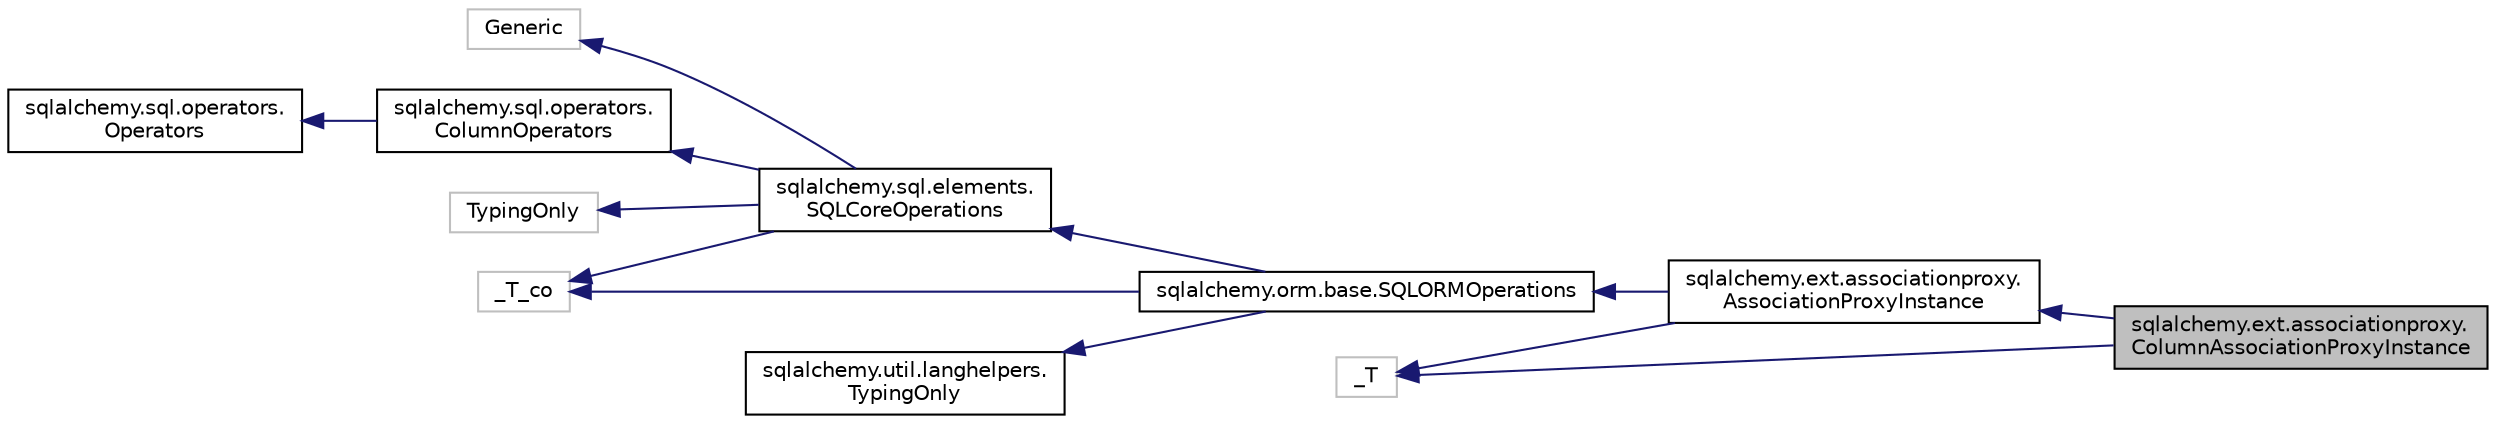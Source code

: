 digraph "sqlalchemy.ext.associationproxy.ColumnAssociationProxyInstance"
{
 // LATEX_PDF_SIZE
  edge [fontname="Helvetica",fontsize="10",labelfontname="Helvetica",labelfontsize="10"];
  node [fontname="Helvetica",fontsize="10",shape=record];
  rankdir="LR";
  Node1 [label="sqlalchemy.ext.associationproxy.\lColumnAssociationProxyInstance",height=0.2,width=0.4,color="black", fillcolor="grey75", style="filled", fontcolor="black",tooltip=" "];
  Node2 -> Node1 [dir="back",color="midnightblue",fontsize="10",style="solid",fontname="Helvetica"];
  Node2 [label="sqlalchemy.ext.associationproxy.\lAssociationProxyInstance",height=0.2,width=0.4,color="black", fillcolor="white", style="filled",URL="$classsqlalchemy_1_1ext_1_1associationproxy_1_1AssociationProxyInstance.html",tooltip=" "];
  Node3 -> Node2 [dir="back",color="midnightblue",fontsize="10",style="solid",fontname="Helvetica"];
  Node3 [label="sqlalchemy.orm.base.SQLORMOperations",height=0.2,width=0.4,color="black", fillcolor="white", style="filled",URL="$classsqlalchemy_1_1orm_1_1base_1_1SQLORMOperations.html",tooltip=" "];
  Node4 -> Node3 [dir="back",color="midnightblue",fontsize="10",style="solid",fontname="Helvetica"];
  Node4 [label="sqlalchemy.sql.elements.\lSQLCoreOperations",height=0.2,width=0.4,color="black", fillcolor="white", style="filled",URL="$classsqlalchemy_1_1sql_1_1elements_1_1SQLCoreOperations.html",tooltip=" "];
  Node5 -> Node4 [dir="back",color="midnightblue",fontsize="10",style="solid",fontname="Helvetica"];
  Node5 [label="Generic",height=0.2,width=0.4,color="grey75", fillcolor="white", style="filled",tooltip=" "];
  Node6 -> Node4 [dir="back",color="midnightblue",fontsize="10",style="solid",fontname="Helvetica"];
  Node6 [label="_T_co",height=0.2,width=0.4,color="grey75", fillcolor="white", style="filled",tooltip=" "];
  Node7 -> Node4 [dir="back",color="midnightblue",fontsize="10",style="solid",fontname="Helvetica"];
  Node7 [label="sqlalchemy.sql.operators.\lColumnOperators",height=0.2,width=0.4,color="black", fillcolor="white", style="filled",URL="$classsqlalchemy_1_1sql_1_1operators_1_1ColumnOperators.html",tooltip=" "];
  Node8 -> Node7 [dir="back",color="midnightblue",fontsize="10",style="solid",fontname="Helvetica"];
  Node8 [label="sqlalchemy.sql.operators.\lOperators",height=0.2,width=0.4,color="black", fillcolor="white", style="filled",URL="$classsqlalchemy_1_1sql_1_1operators_1_1Operators.html",tooltip=" "];
  Node9 -> Node4 [dir="back",color="midnightblue",fontsize="10",style="solid",fontname="Helvetica"];
  Node9 [label="TypingOnly",height=0.2,width=0.4,color="grey75", fillcolor="white", style="filled",tooltip=" "];
  Node6 -> Node3 [dir="back",color="midnightblue",fontsize="10",style="solid",fontname="Helvetica"];
  Node10 -> Node3 [dir="back",color="midnightblue",fontsize="10",style="solid",fontname="Helvetica"];
  Node10 [label="sqlalchemy.util.langhelpers.\lTypingOnly",height=0.2,width=0.4,color="black", fillcolor="white", style="filled",URL="$classsqlalchemy_1_1util_1_1langhelpers_1_1TypingOnly.html",tooltip=" "];
  Node11 -> Node2 [dir="back",color="midnightblue",fontsize="10",style="solid",fontname="Helvetica"];
  Node11 [label="_T",height=0.2,width=0.4,color="grey75", fillcolor="white", style="filled",tooltip=" "];
  Node11 -> Node1 [dir="back",color="midnightblue",fontsize="10",style="solid",fontname="Helvetica"];
}
